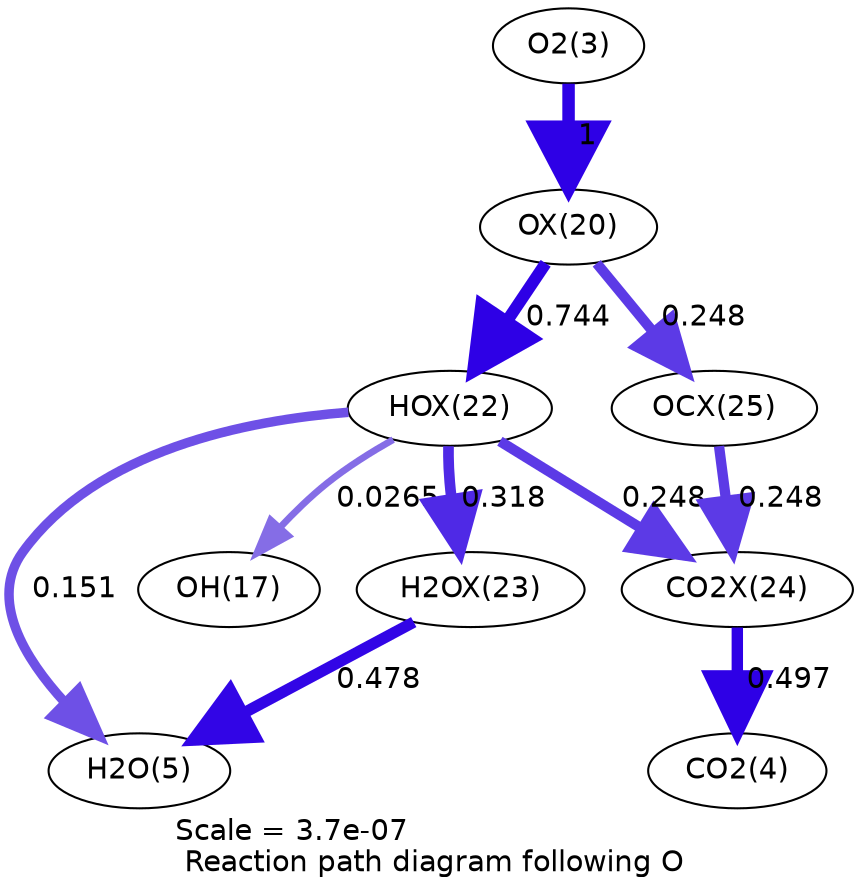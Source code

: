 digraph reaction_paths {
center=1;
s5 -> s38[fontname="Helvetica", penwidth=6, arrowsize=3, color="0.7, 1.5, 0.9"
, label=" 1"];
s38 -> s40[fontname="Helvetica", penwidth=5.78, arrowsize=2.89, color="0.7, 1.24, 0.9"
, label=" 0.744"];
s38 -> s43[fontname="Helvetica", penwidth=4.95, arrowsize=2.47, color="0.7, 0.748, 0.9"
, label=" 0.248"];
s40 -> s7[fontname="Helvetica", penwidth=4.57, arrowsize=2.29, color="0.7, 0.651, 0.9"
, label=" 0.151"];
s40 -> s19[fontname="Helvetica", penwidth=3.26, arrowsize=1.63, color="0.7, 0.526, 0.9"
, label=" 0.0265"];
s40 -> s41[fontname="Helvetica", penwidth=5.14, arrowsize=2.57, color="0.7, 0.818, 0.9"
, label=" 0.318"];
s40 -> s42[fontname="Helvetica", penwidth=4.95, arrowsize=2.47, color="0.7, 0.748, 0.9"
, label=" 0.248"];
s41 -> s7[fontname="Helvetica", penwidth=5.44, arrowsize=2.72, color="0.7, 0.978, 0.9"
, label=" 0.478"];
s43 -> s42[fontname="Helvetica", penwidth=4.95, arrowsize=2.47, color="0.7, 0.748, 0.9"
, label=" 0.248"];
s42 -> s6[fontname="Helvetica", penwidth=5.47, arrowsize=2.74, color="0.7, 0.997, 0.9"
, label=" 0.497"];
s5 [ fontname="Helvetica", label="O2(3)"];
s6 [ fontname="Helvetica", label="CO2(4)"];
s7 [ fontname="Helvetica", label="H2O(5)"];
s19 [ fontname="Helvetica", label="OH(17)"];
s38 [ fontname="Helvetica", label="OX(20)"];
s40 [ fontname="Helvetica", label="HOX(22)"];
s41 [ fontname="Helvetica", label="H2OX(23)"];
s42 [ fontname="Helvetica", label="CO2X(24)"];
s43 [ fontname="Helvetica", label="OCX(25)"];
 label = "Scale = 3.7e-07\l Reaction path diagram following O";
 fontname = "Helvetica";
}
